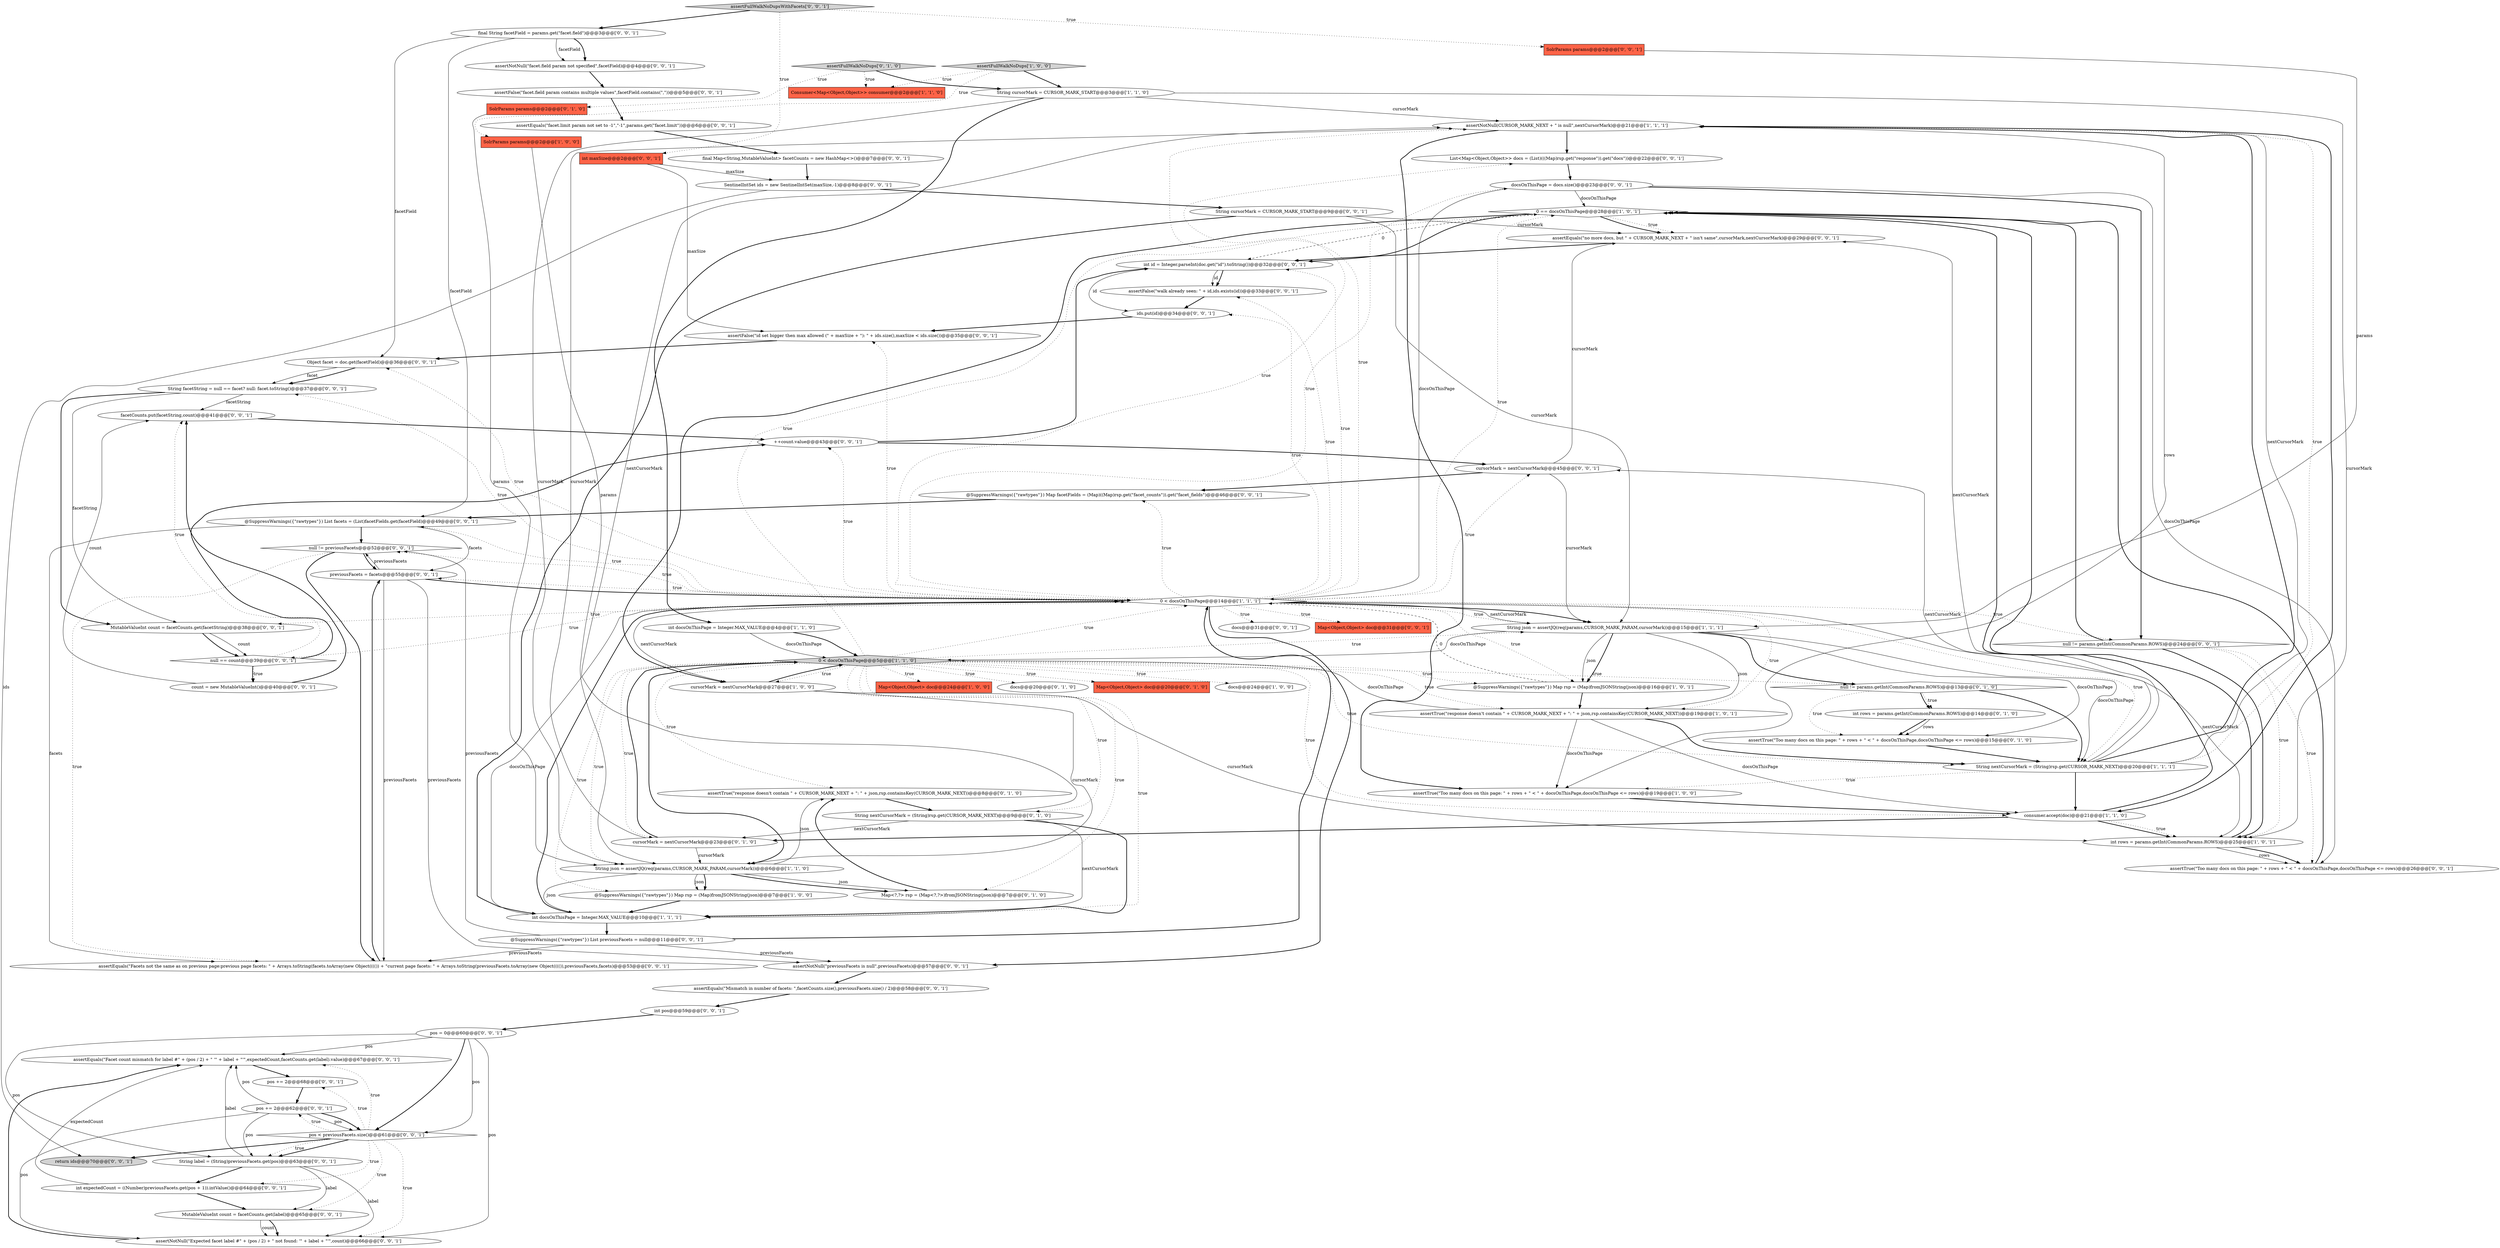 digraph {
11 [style = filled, label = "String cursorMark = CURSOR_MARK_START@@@3@@@['1', '1', '0']", fillcolor = white, shape = ellipse image = "AAA0AAABBB1BBB"];
14 [style = filled, label = "0 == docsOnThisPage@@@28@@@['1', '0', '1']", fillcolor = white, shape = diamond image = "AAA0AAABBB1BBB"];
49 [style = filled, label = "@SuppressWarnings({\"rawtypes\"}) Map facetFields = (Map)((Map)rsp.get(\"facet_counts\")).get(\"facet_fields\")@@@46@@@['0', '0', '1']", fillcolor = white, shape = ellipse image = "AAA0AAABBB3BBB"];
34 [style = filled, label = "int pos@@@59@@@['0', '0', '1']", fillcolor = white, shape = ellipse image = "AAA0AAABBB3BBB"];
46 [style = filled, label = "return ids@@@70@@@['0', '0', '1']", fillcolor = lightgray, shape = ellipse image = "AAA0AAABBB3BBB"];
36 [style = filled, label = "null == count@@@39@@@['0', '0', '1']", fillcolor = white, shape = diamond image = "AAA0AAABBB3BBB"];
22 [style = filled, label = "SolrParams params@@@2@@@['0', '1', '0']", fillcolor = tomato, shape = box image = "AAA0AAABBB2BBB"];
40 [style = filled, label = "facetCounts.put(facetString,count)@@@41@@@['0', '0', '1']", fillcolor = white, shape = ellipse image = "AAA0AAABBB3BBB"];
56 [style = filled, label = "final String facetField = params.get(\"facet.field\")@@@3@@@['0', '0', '1']", fillcolor = white, shape = ellipse image = "AAA0AAABBB3BBB"];
25 [style = filled, label = "String nextCursorMark = (String)rsp.get(CURSOR_MARK_NEXT)@@@9@@@['0', '1', '0']", fillcolor = white, shape = ellipse image = "AAA0AAABBB2BBB"];
44 [style = filled, label = "null != previousFacets@@@52@@@['0', '0', '1']", fillcolor = white, shape = diamond image = "AAA0AAABBB3BBB"];
47 [style = filled, label = "assertEquals(\"facet.limit param not set to -1\",\"-1\",params.get(\"facet.limit\"))@@@6@@@['0', '0', '1']", fillcolor = white, shape = ellipse image = "AAA0AAABBB3BBB"];
28 [style = filled, label = "Map<Object,Object> doc@@@20@@@['0', '1', '0']", fillcolor = tomato, shape = box image = "AAA0AAABBB2BBB"];
62 [style = filled, label = "assertTrue(\"Too many docs on this page: \" + rows + \" < \" + docsOnThisPage,docsOnThisPage <= rows)@@@26@@@['0', '0', '1']", fillcolor = white, shape = ellipse image = "AAA0AAABBB3BBB"];
63 [style = filled, label = "assertEquals(\"no more docs, but \" + CURSOR_MARK_NEXT + \" isn't same\",cursorMark,nextCursorMark)@@@29@@@['0', '0', '1']", fillcolor = white, shape = ellipse image = "AAA0AAABBB3BBB"];
74 [style = filled, label = "assertFullWalkNoDupsWithFacets['0', '0', '1']", fillcolor = lightgray, shape = diamond image = "AAA0AAABBB3BBB"];
33 [style = filled, label = "assertFalse(\"walk already seen: \" + id,ids.exists(id))@@@33@@@['0', '0', '1']", fillcolor = white, shape = ellipse image = "AAA0AAABBB3BBB"];
18 [style = filled, label = "docs@@@24@@@['1', '0', '0']", fillcolor = white, shape = ellipse image = "AAA0AAABBB1BBB"];
71 [style = filled, label = "MutableValueInt count = facetCounts.get(facetString)@@@38@@@['0', '0', '1']", fillcolor = white, shape = ellipse image = "AAA0AAABBB3BBB"];
59 [style = filled, label = "pos = 0@@@60@@@['0', '0', '1']", fillcolor = white, shape = ellipse image = "AAA0AAABBB3BBB"];
45 [style = filled, label = "assertEquals(\"Mismatch in number of facets: \",facetCounts.size(),previousFacets.size() / 2)@@@58@@@['0', '0', '1']", fillcolor = white, shape = ellipse image = "AAA0AAABBB3BBB"];
1 [style = filled, label = "0 < docsOnThisPage@@@5@@@['1', '1', '0']", fillcolor = lightgray, shape = diamond image = "AAA0AAABBB1BBB"];
43 [style = filled, label = "List<Map<Object,Object>> docs = (List)(((Map)rsp.get(\"response\")).get(\"docs\"))@@@22@@@['0', '0', '1']", fillcolor = white, shape = ellipse image = "AAA0AAABBB3BBB"];
75 [style = filled, label = "count = new MutableValueInt()@@@40@@@['0', '0', '1']", fillcolor = white, shape = ellipse image = "AAA0AAABBB3BBB"];
6 [style = filled, label = "assertTrue(\"response doesn't contain \" + CURSOR_MARK_NEXT + \": \" + json,rsp.containsKey(CURSOR_MARK_NEXT))@@@19@@@['1', '0', '1']", fillcolor = white, shape = ellipse image = "AAA0AAABBB1BBB"];
52 [style = filled, label = "String cursorMark = CURSOR_MARK_START@@@9@@@['0', '0', '1']", fillcolor = white, shape = ellipse image = "AAA0AAABBB3BBB"];
67 [style = filled, label = "final Map<String,MutableValueInt> facetCounts = new HashMap<>()@@@7@@@['0', '0', '1']", fillcolor = white, shape = ellipse image = "AAA0AAABBB3BBB"];
20 [style = filled, label = "cursorMark = nextCursorMark@@@27@@@['1', '0', '0']", fillcolor = white, shape = ellipse image = "AAA0AAABBB1BBB"];
60 [style = filled, label = "pos += 2@@@62@@@['0', '0', '1']", fillcolor = white, shape = ellipse image = "AAA0AAABBB3BBB"];
55 [style = filled, label = "++count.value@@@43@@@['0', '0', '1']", fillcolor = white, shape = ellipse image = "AAA0AAABBB3BBB"];
72 [style = filled, label = "docs@@@31@@@['0', '0', '1']", fillcolor = white, shape = ellipse image = "AAA0AAABBB3BBB"];
16 [style = filled, label = "String nextCursorMark = (String)rsp.get(CURSOR_MARK_NEXT)@@@20@@@['1', '1', '1']", fillcolor = white, shape = ellipse image = "AAA0AAABBB1BBB"];
68 [style = filled, label = "Map<Object,Object> doc@@@31@@@['0', '0', '1']", fillcolor = tomato, shape = box image = "AAA0AAABBB3BBB"];
7 [style = filled, label = "0 < docsOnThisPage@@@14@@@['1', '1', '1']", fillcolor = white, shape = diamond image = "AAA0AAABBB1BBB"];
37 [style = filled, label = "int expectedCount = ((Number)previousFacets.get(pos + 1)).intValue()@@@64@@@['0', '0', '1']", fillcolor = white, shape = ellipse image = "AAA0AAABBB3BBB"];
66 [style = filled, label = "docsOnThisPage = docs.size()@@@23@@@['0', '0', '1']", fillcolor = white, shape = ellipse image = "AAA0AAABBB3BBB"];
17 [style = filled, label = "Consumer<Map<Object,Object>> consumer@@@2@@@['1', '1', '0']", fillcolor = tomato, shape = box image = "AAA0AAABBB1BBB"];
9 [style = filled, label = "assertNotNull(CURSOR_MARK_NEXT + \" is null\",nextCursorMark)@@@21@@@['1', '1', '1']", fillcolor = white, shape = ellipse image = "AAA0AAABBB1BBB"];
12 [style = filled, label = "assertTrue(\"Too many docs on this page: \" + rows + \" < \" + docsOnThisPage,docsOnThisPage <= rows)@@@19@@@['1', '0', '0']", fillcolor = white, shape = ellipse image = "AAA0AAABBB1BBB"];
27 [style = filled, label = "null != params.getInt(CommonParams.ROWS)@@@13@@@['0', '1', '0']", fillcolor = white, shape = diamond image = "AAA0AAABBB2BBB"];
41 [style = filled, label = "MutableValueInt count = facetCounts.get(label)@@@65@@@['0', '0', '1']", fillcolor = white, shape = ellipse image = "AAA0AAABBB3BBB"];
48 [style = filled, label = "assertFalse(\"facet.field param contains multiple values\",facetField.contains(\",\"))@@@5@@@['0', '0', '1']", fillcolor = white, shape = ellipse image = "AAA0AAABBB3BBB"];
54 [style = filled, label = "SentinelIntSet ids = new SentinelIntSet(maxSize,-1)@@@8@@@['0', '0', '1']", fillcolor = white, shape = ellipse image = "AAA0AAABBB3BBB"];
51 [style = filled, label = "null != params.getInt(CommonParams.ROWS)@@@24@@@['0', '0', '1']", fillcolor = white, shape = diamond image = "AAA0AAABBB3BBB"];
61 [style = filled, label = "SolrParams params@@@2@@@['0', '0', '1']", fillcolor = tomato, shape = box image = "AAA0AAABBB3BBB"];
65 [style = filled, label = "pos += 2@@@68@@@['0', '0', '1']", fillcolor = white, shape = ellipse image = "AAA0AAABBB3BBB"];
70 [style = filled, label = "assertEquals(\"Facet count mismatch for label #\" + (pos / 2) + \" '\" + label + \"'\",expectedCount,facetCounts.get(label).value)@@@67@@@['0', '0', '1']", fillcolor = white, shape = ellipse image = "AAA0AAABBB3BBB"];
0 [style = filled, label = "SolrParams params@@@2@@@['1', '0', '0']", fillcolor = tomato, shape = box image = "AAA0AAABBB1BBB"];
13 [style = filled, label = "consumer.accept(doc)@@@21@@@['1', '1', '0']", fillcolor = white, shape = ellipse image = "AAA0AAABBB1BBB"];
69 [style = filled, label = "assertNotNull(\"Expected facet label #\" + (pos / 2) + \" not found: '\" + label + \"'\",count)@@@66@@@['0', '0', '1']", fillcolor = white, shape = ellipse image = "AAA0AAABBB3BBB"];
21 [style = filled, label = "assertFullWalkNoDups['1', '0', '0']", fillcolor = lightgray, shape = diamond image = "AAA0AAABBB1BBB"];
24 [style = filled, label = "Map<?,?> rsp = (Map<?,?>)fromJSONString(json)@@@7@@@['0', '1', '0']", fillcolor = white, shape = ellipse image = "AAA0AAABBB2BBB"];
73 [style = filled, label = "previousFacets = facets@@@55@@@['0', '0', '1']", fillcolor = white, shape = ellipse image = "AAA0AAABBB3BBB"];
3 [style = filled, label = "@SuppressWarnings({\"rawtypes\"}) Map rsp = (Map)fromJSONString(json)@@@7@@@['1', '0', '0']", fillcolor = white, shape = ellipse image = "AAA0AAABBB1BBB"];
15 [style = filled, label = "Map<Object,Object> doc@@@24@@@['1', '0', '0']", fillcolor = tomato, shape = box image = "AAA0AAABBB1BBB"];
31 [style = filled, label = "int rows = params.getInt(CommonParams.ROWS)@@@14@@@['0', '1', '0']", fillcolor = white, shape = ellipse image = "AAA0AAABBB2BBB"];
10 [style = filled, label = "@SuppressWarnings({\"rawtypes\"}) Map rsp = (Map)fromJSONString(json)@@@16@@@['1', '0', '1']", fillcolor = white, shape = ellipse image = "AAA0AAABBB1BBB"];
57 [style = filled, label = "assertNotNull(\"previousFacets is null\",previousFacets)@@@57@@@['0', '0', '1']", fillcolor = white, shape = ellipse image = "AAA0AAABBB3BBB"];
26 [style = filled, label = "assertTrue(\"Too many docs on this page: \" + rows + \" < \" + docsOnThisPage,docsOnThisPage <= rows)@@@15@@@['0', '1', '0']", fillcolor = white, shape = ellipse image = "AAA0AAABBB2BBB"];
4 [style = filled, label = "int docsOnThisPage = Integer.MAX_VALUE@@@10@@@['1', '1', '1']", fillcolor = white, shape = ellipse image = "AAA0AAABBB1BBB"];
19 [style = filled, label = "String json = assertJQ(req(params,CURSOR_MARK_PARAM,cursorMark))@@@6@@@['1', '1', '0']", fillcolor = white, shape = ellipse image = "AAA0AAABBB1BBB"];
42 [style = filled, label = "assertNotNull(\"facet.field param not specified\",facetField)@@@4@@@['0', '0', '1']", fillcolor = white, shape = ellipse image = "AAA0AAABBB3BBB"];
80 [style = filled, label = "cursorMark = nextCursorMark@@@45@@@['0', '0', '1']", fillcolor = white, shape = ellipse image = "AAA0AAABBB3BBB"];
23 [style = filled, label = "docs@@@20@@@['0', '1', '0']", fillcolor = white, shape = ellipse image = "AAA0AAABBB2BBB"];
5 [style = filled, label = "int rows = params.getInt(CommonParams.ROWS)@@@25@@@['1', '0', '1']", fillcolor = white, shape = ellipse image = "AAA0AAABBB1BBB"];
39 [style = filled, label = "String facetString = null == facet? null: facet.toString()@@@37@@@['0', '0', '1']", fillcolor = white, shape = ellipse image = "AAA0AAABBB3BBB"];
64 [style = filled, label = "assertFalse(\"id set bigger then max allowed (\" + maxSize + \"): \" + ids.size(),maxSize < ids.size())@@@35@@@['0', '0', '1']", fillcolor = white, shape = ellipse image = "AAA0AAABBB3BBB"];
78 [style = filled, label = "ids.put(id)@@@34@@@['0', '0', '1']", fillcolor = white, shape = ellipse image = "AAA0AAABBB3BBB"];
8 [style = filled, label = "int docsOnThisPage = Integer.MAX_VALUE@@@4@@@['1', '1', '0']", fillcolor = white, shape = ellipse image = "AAA0AAABBB1BBB"];
35 [style = filled, label = "@SuppressWarnings({\"rawtypes\"}) List previousFacets = null@@@11@@@['0', '0', '1']", fillcolor = white, shape = ellipse image = "AAA0AAABBB3BBB"];
79 [style = filled, label = "String label = (String)previousFacets.get(pos)@@@63@@@['0', '0', '1']", fillcolor = white, shape = ellipse image = "AAA0AAABBB3BBB"];
32 [style = filled, label = "assertFullWalkNoDups['0', '1', '0']", fillcolor = lightgray, shape = diamond image = "AAA0AAABBB2BBB"];
29 [style = filled, label = "cursorMark = nextCursorMark@@@23@@@['0', '1', '0']", fillcolor = white, shape = ellipse image = "AAA0AAABBB2BBB"];
53 [style = filled, label = "Object facet = doc.get(facetField)@@@36@@@['0', '0', '1']", fillcolor = white, shape = ellipse image = "AAA0AAABBB3BBB"];
2 [style = filled, label = "String json = assertJQ(req(params,CURSOR_MARK_PARAM,cursorMark))@@@15@@@['1', '1', '1']", fillcolor = white, shape = ellipse image = "AAA0AAABBB1BBB"];
58 [style = filled, label = "@SuppressWarnings({\"rawtypes\"}) List facets = (List)facetFields.get(facetField)@@@49@@@['0', '0', '1']", fillcolor = white, shape = ellipse image = "AAA0AAABBB3BBB"];
77 [style = filled, label = "int id = Integer.parseInt(doc.get(\"id\").toString())@@@32@@@['0', '0', '1']", fillcolor = white, shape = ellipse image = "AAA0AAABBB3BBB"];
30 [style = filled, label = "assertTrue(\"response doesn't contain \" + CURSOR_MARK_NEXT + \": \" + json,rsp.containsKey(CURSOR_MARK_NEXT))@@@8@@@['0', '1', '0']", fillcolor = white, shape = ellipse image = "AAA0AAABBB2BBB"];
76 [style = filled, label = "int maxSize@@@2@@@['0', '0', '1']", fillcolor = tomato, shape = box image = "AAA0AAABBB3BBB"];
38 [style = filled, label = "assertEquals(\"Facets not the same as on previous page:previous page facets: \" + Arrays.toString(facets.toArray(new Object(((()) + \"current page facets: \" + Arrays.toString(previousFacets.toArray(new Object(((()),previousFacets,facets)@@@53@@@['0', '0', '1']", fillcolor = white, shape = ellipse image = "AAA0AAABBB3BBB"];
50 [style = filled, label = "pos < previousFacets.size()@@@61@@@['0', '0', '1']", fillcolor = white, shape = diamond image = "AAA0AAABBB3BBB"];
19->3 [style = bold, label=""];
8->1 [style = solid, label="docsOnThisPage"];
5->14 [style = bold, label=""];
77->33 [style = bold, label=""];
11->19 [style = solid, label="cursorMark"];
7->20 [style = solid, label="nextCursorMark"];
35->38 [style = solid, label="previousFacets"];
50->70 [style = dotted, label="true"];
50->65 [style = dotted, label="true"];
1->27 [style = dotted, label="true"];
39->71 [style = bold, label=""];
76->54 [style = solid, label="maxSize"];
36->75 [style = bold, label=""];
70->65 [style = bold, label=""];
20->5 [style = solid, label="cursorMark"];
52->4 [style = bold, label=""];
58->38 [style = solid, label="facets"];
56->42 [style = solid, label="facetField"];
50->46 [style = bold, label=""];
16->9 [style = solid, label="nextCursorMark"];
2->10 [style = bold, label=""];
16->13 [style = bold, label=""];
67->54 [style = bold, label=""];
74->56 [style = bold, label=""];
20->1 [style = bold, label=""];
19->3 [style = solid, label="json"];
7->44 [style = dotted, label="true"];
58->73 [style = solid, label="facets"];
56->42 [style = bold, label=""];
71->36 [style = bold, label=""];
2->10 [style = solid, label="json"];
73->38 [style = solid, label="previousFacets"];
61->2 [style = solid, label="params"];
16->9 [style = dotted, label="true"];
80->63 [style = solid, label="cursorMark"];
51->5 [style = dotted, label="true"];
1->24 [style = dotted, label="true"];
13->29 [style = bold, label=""];
38->73 [style = bold, label=""];
1->20 [style = dotted, label="true"];
37->70 [style = solid, label="expectedCount"];
32->22 [style = dotted, label="true"];
1->28 [style = dotted, label="true"];
7->73 [style = dotted, label="true"];
25->9 [style = solid, label="nextCursorMark"];
5->62 [style = solid, label="rows"];
50->41 [style = dotted, label="true"];
36->40 [style = dotted, label="true"];
9->12 [style = bold, label=""];
11->5 [style = solid, label="cursorMark"];
41->69 [style = solid, label="count"];
80->49 [style = bold, label=""];
1->16 [style = dotted, label="true"];
21->0 [style = dotted, label="true"];
50->79 [style = bold, label=""];
60->70 [style = solid, label="pos"];
19->4 [style = solid, label="json"];
1->29 [style = dotted, label="true"];
26->16 [style = bold, label=""];
2->16 [style = solid, label="docsOnThisPage"];
35->57 [style = solid, label="previousFacets"];
1->15 [style = dotted, label="true"];
7->51 [style = dotted, label="true"];
47->67 [style = bold, label=""];
9->12 [style = solid, label="rows"];
7->55 [style = dotted, label="true"];
75->40 [style = solid, label="count"];
66->7 [style = solid, label="docsOnThisPage"];
7->10 [style = dotted, label="true"];
36->75 [style = dotted, label="true"];
14->77 [style = bold, label=""];
1->7 [style = dotted, label="true"];
1->25 [style = dotted, label="true"];
60->50 [style = solid, label="pos"];
55->77 [style = bold, label=""];
32->11 [style = bold, label=""];
21->17 [style = dotted, label="true"];
55->80 [style = bold, label=""];
79->70 [style = solid, label="label"];
63->77 [style = bold, label=""];
31->26 [style = bold, label=""];
75->40 [style = bold, label=""];
32->17 [style = dotted, label="true"];
7->53 [style = dotted, label="true"];
12->13 [style = bold, label=""];
1->23 [style = dotted, label="true"];
76->64 [style = solid, label="maxSize"];
11->9 [style = solid, label="cursorMark"];
62->14 [style = bold, label=""];
1->13 [style = dotted, label="true"];
7->14 [style = dotted, label="true"];
41->69 [style = bold, label=""];
1->19 [style = dotted, label="true"];
0->19 [style = solid, label="params"];
2->27 [style = bold, label=""];
5->62 [style = bold, label=""];
49->58 [style = bold, label=""];
1->2 [style = dotted, label="true"];
51->62 [style = dotted, label="true"];
7->33 [style = dotted, label="true"];
39->71 [style = solid, label="facetString"];
29->1 [style = bold, label=""];
22->19 [style = solid, label="params"];
20->19 [style = solid, label="cursorMark"];
1->4 [style = dotted, label="true"];
56->58 [style = solid, label="facetField"];
13->5 [style = bold, label=""];
6->13 [style = solid, label="docsOnThisPage"];
34->59 [style = bold, label=""];
79->69 [style = solid, label="label"];
51->14 [style = bold, label=""];
7->2 [style = bold, label=""];
7->2 [style = dotted, label="true"];
73->44 [style = solid, label="previousFacets"];
21->11 [style = bold, label=""];
37->41 [style = bold, label=""];
19->30 [style = solid, label="json"];
4->7 [style = bold, label=""];
10->6 [style = bold, label=""];
48->47 [style = bold, label=""];
64->53 [style = bold, label=""];
69->70 [style = bold, label=""];
50->37 [style = dotted, label="true"];
74->76 [style = dotted, label="true"];
58->44 [style = bold, label=""];
14->77 [style = dashed, label="0"];
4->35 [style = bold, label=""];
80->2 [style = solid, label="cursorMark"];
14->63 [style = dotted, label="true"];
19->24 [style = bold, label=""];
27->26 [style = dotted, label="true"];
35->7 [style = bold, label=""];
66->51 [style = bold, label=""];
54->52 [style = bold, label=""];
25->4 [style = solid, label="nextCursorMark"];
45->34 [style = bold, label=""];
10->7 [style = dashed, label="0"];
74->61 [style = dotted, label="true"];
66->14 [style = solid, label="docsOnThisPage"];
8->1 [style = bold, label=""];
6->16 [style = bold, label=""];
7->68 [style = dotted, label="true"];
73->7 [style = bold, label=""];
1->3 [style = dotted, label="true"];
16->63 [style = solid, label="nextCursorMark"];
7->36 [style = dotted, label="true"];
54->46 [style = solid, label="ids"];
11->8 [style = bold, label=""];
40->55 [style = bold, label=""];
7->71 [style = dotted, label="true"];
33->78 [style = bold, label=""];
59->79 [style = solid, label="pos"];
29->9 [style = solid, label="cursorMark"];
7->39 [style = dotted, label="true"];
16->9 [style = bold, label=""];
6->1 [style = solid, label="docsOnThisPage"];
59->50 [style = solid, label="pos"];
7->49 [style = dotted, label="true"];
7->16 [style = dotted, label="true"];
3->4 [style = bold, label=""];
27->31 [style = bold, label=""];
43->66 [style = bold, label=""];
44->73 [style = bold, label=""];
1->10 [style = dotted, label="true"];
73->57 [style = solid, label="previousFacets"];
14->63 [style = bold, label=""];
27->31 [style = dotted, label="true"];
1->18 [style = dotted, label="true"];
51->5 [style = bold, label=""];
44->38 [style = dotted, label="true"];
7->5 [style = solid, label="nextCursorMark"];
79->37 [style = bold, label=""];
7->72 [style = dotted, label="true"];
59->69 [style = solid, label="pos"];
78->64 [style = bold, label=""];
77->78 [style = solid, label="id"];
2->26 [style = solid, label="docsOnThisPage"];
7->43 [style = dotted, label="true"];
36->55 [style = bold, label=""];
19->24 [style = solid, label="json"];
59->70 [style = solid, label="pos"];
59->50 [style = bold, label=""];
7->64 [style = dotted, label="true"];
77->33 [style = solid, label="id"];
79->41 [style = solid, label="label"];
9->13 [style = bold, label=""];
7->80 [style = dotted, label="true"];
50->79 [style = dotted, label="true"];
60->69 [style = solid, label="pos"];
60->79 [style = solid, label="pos"];
52->63 [style = solid, label="cursorMark"];
24->30 [style = bold, label=""];
30->25 [style = bold, label=""];
52->2 [style = solid, label="cursorMark"];
7->57 [style = bold, label=""];
1->6 [style = dotted, label="true"];
7->9 [style = dotted, label="true"];
7->78 [style = dotted, label="true"];
27->16 [style = bold, label=""];
2->1 [style = solid, label="docsOnThisPage"];
42->48 [style = bold, label=""];
44->38 [style = bold, label=""];
50->60 [style = dotted, label="true"];
50->69 [style = dotted, label="true"];
16->12 [style = dotted, label="true"];
60->50 [style = bold, label=""];
25->4 [style = bold, label=""];
57->45 [style = bold, label=""];
1->30 [style = dotted, label="true"];
7->66 [style = dotted, label="true"];
7->58 [style = dotted, label="true"];
6->12 [style = solid, label="docsOnThisPage"];
16->80 [style = solid, label="nextCursorMark"];
9->43 [style = bold, label=""];
4->7 [style = solid, label="docsOnThisPage"];
2->6 [style = solid, label="json"];
53->39 [style = solid, label="facet"];
1->19 [style = bold, label=""];
25->29 [style = solid, label="nextCursorMark"];
66->62 [style = solid, label="docsOnThisPage"];
65->60 [style = bold, label=""];
1->14 [style = dotted, label="true"];
13->5 [style = dotted, label="true"];
39->40 [style = solid, label="facetString"];
7->77 [style = dotted, label="true"];
31->26 [style = solid, label="rows"];
13->14 [style = bold, label=""];
7->2 [style = solid, label="nextCursorMark"];
53->39 [style = bold, label=""];
35->44 [style = solid, label="previousFacets"];
14->20 [style = bold, label=""];
56->53 [style = solid, label="facetField"];
29->19 [style = solid, label="cursorMark"];
71->36 [style = solid, label="count"];
7->6 [style = dotted, label="true"];
}
